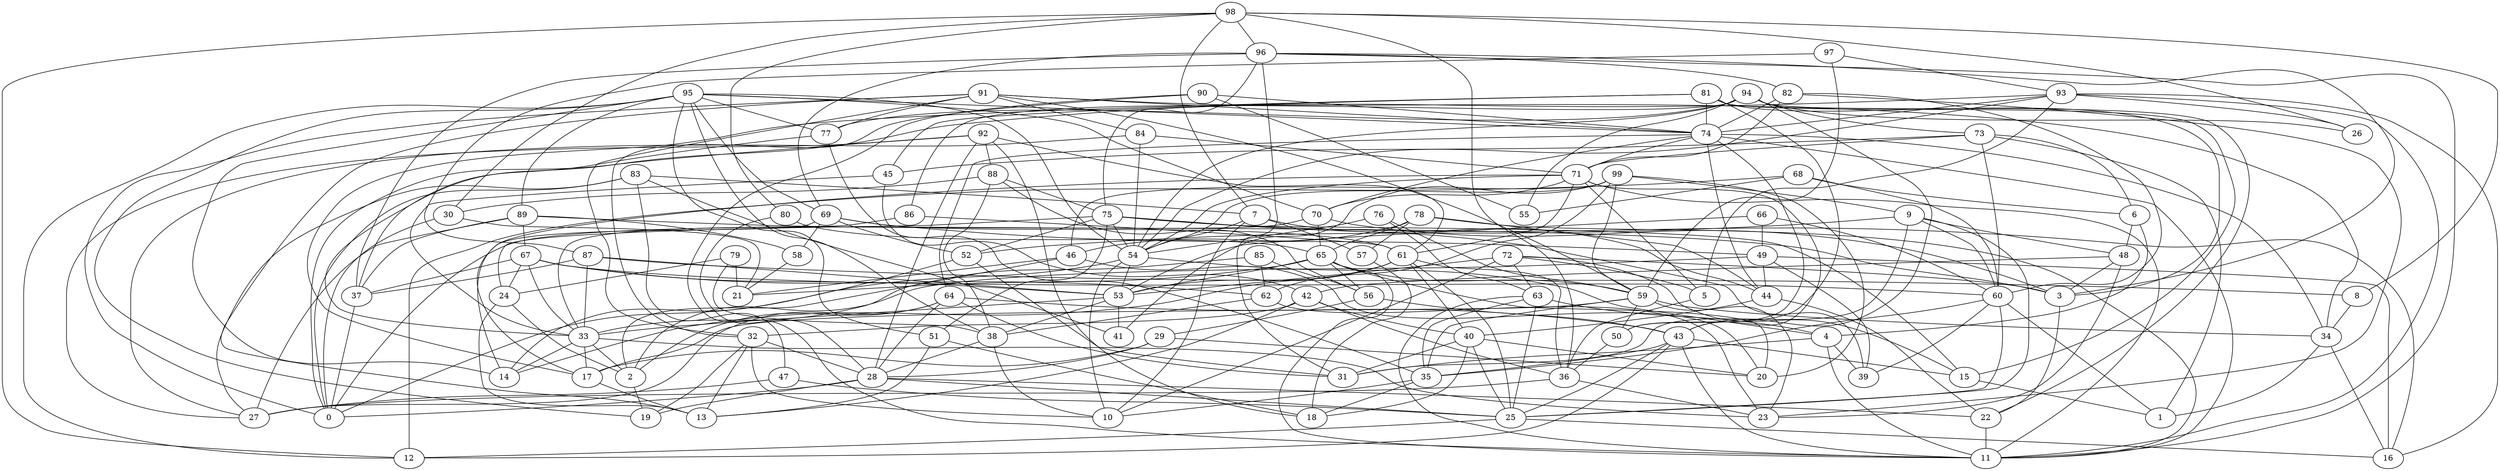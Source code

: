 digraph GG_graph {

subgraph G_graph {
edge [color = black]
"15" -> "1" [dir = none]
"51" -> "18" [dir = none]
"51" -> "13" [dir = none]
"24" -> "13" [dir = none]
"24" -> "2" [dir = none]
"97" -> "93" [dir = none]
"97" -> "87" [dir = none]
"97" -> "59" [dir = none]
"87" -> "37" [dir = none]
"87" -> "33" [dir = none]
"87" -> "8" [dir = none]
"87" -> "53" [dir = none]
"80" -> "28" [dir = none]
"80" -> "65" [dir = none]
"48" -> "3" [dir = none]
"48" -> "23" [dir = none]
"48" -> "42" [dir = none]
"83" -> "47" [dir = none]
"83" -> "27" [dir = none]
"83" -> "0" [dir = none]
"83" -> "7" [dir = none]
"83" -> "41" [dir = none]
"66" -> "60" [dir = none]
"66" -> "49" [dir = none]
"66" -> "53" [dir = none]
"70" -> "3" [dir = none]
"70" -> "65" [dir = none]
"70" -> "0" [dir = none]
"82" -> "74" [dir = none]
"82" -> "60" [dir = none]
"82" -> "23" [dir = none]
"91" -> "77" [dir = none]
"91" -> "34" [dir = none]
"91" -> "13" [dir = none]
"91" -> "59" [dir = none]
"91" -> "0" [dir = none]
"91" -> "74" [dir = none]
"91" -> "32" [dir = none]
"32" -> "13" [dir = none]
"32" -> "28" [dir = none]
"32" -> "19" [dir = none]
"32" -> "10" [dir = none]
"34" -> "1" [dir = none]
"34" -> "16" [dir = none]
"79" -> "38" [dir = none]
"79" -> "24" [dir = none]
"79" -> "21" [dir = none]
"56" -> "43" [dir = none]
"56" -> "29" [dir = none]
"75" -> "39" [dir = none]
"75" -> "16" [dir = none]
"75" -> "15" [dir = none]
"75" -> "24" [dir = none]
"75" -> "54" [dir = none]
"75" -> "52" [dir = none]
"75" -> "51" [dir = none]
"4" -> "31" [dir = none]
"4" -> "11" [dir = none]
"4" -> "39" [dir = none]
"49" -> "2" [dir = none]
"49" -> "39" [dir = none]
"49" -> "44" [dir = none]
"49" -> "16" [dir = none]
"93" -> "5" [dir = none]
"93" -> "26" [dir = none]
"93" -> "16" [dir = none]
"93" -> "33" [dir = none]
"93" -> "54" [dir = none]
"93" -> "74" [dir = none]
"93" -> "11" [dir = none]
"25" -> "12" [dir = none]
"25" -> "16" [dir = none]
"52" -> "14" [dir = none]
"52" -> "31" [dir = none]
"9" -> "48" [dir = none]
"9" -> "60" [dir = none]
"9" -> "25" [dir = none]
"9" -> "52" [dir = none]
"17" -> "13" [dir = none]
"54" -> "4" [dir = none]
"54" -> "53" [dir = none]
"54" -> "10" [dir = none]
"54" -> "0" [dir = none]
"84" -> "71" [dir = none]
"84" -> "27" [dir = none]
"84" -> "54" [dir = none]
"58" -> "21" [dir = none]
"30" -> "21" [dir = none]
"30" -> "0" [dir = none]
"71" -> "11" [dir = none]
"71" -> "17" [dir = none]
"71" -> "5" [dir = none]
"71" -> "54" [dir = none]
"71" -> "61" [dir = none]
"71" -> "43" [dir = none]
"71" -> "70" [dir = none]
"92" -> "88" [dir = none]
"92" -> "18" [dir = none]
"92" -> "0" [dir = none]
"92" -> "27" [dir = none]
"92" -> "28" [dir = none]
"92" -> "61" [dir = none]
"40" -> "20" [dir = none]
"40" -> "25" [dir = none]
"40" -> "31" [dir = none]
"40" -> "18" [dir = none]
"98" -> "26" [dir = none]
"98" -> "96" [dir = none]
"98" -> "8" [dir = none]
"98" -> "12" [dir = none]
"98" -> "36" [dir = none]
"98" -> "30" [dir = none]
"98" -> "80" [dir = none]
"98" -> "7" [dir = none]
"89" -> "58" [dir = none]
"89" -> "37" [dir = none]
"89" -> "3" [dir = none]
"89" -> "27" [dir = none]
"89" -> "67" [dir = none]
"96" -> "3" [dir = none]
"96" -> "11" [dir = none]
"96" -> "37" [dir = none]
"96" -> "82" [dir = none]
"96" -> "75" [dir = none]
"96" -> "31" [dir = none]
"96" -> "69" [dir = none]
"47" -> "27" [dir = none]
"47" -> "25" [dir = none]
"43" -> "15" [dir = none]
"43" -> "35" [dir = none]
"43" -> "11" [dir = none]
"43" -> "25" [dir = none]
"43" -> "12" [dir = none]
"63" -> "25" [dir = none]
"63" -> "11" [dir = none]
"63" -> "35" [dir = none]
"63" -> "4" [dir = none]
"36" -> "27" [dir = none]
"36" -> "23" [dir = none]
"78" -> "46" [dir = none]
"78" -> "44" [dir = none]
"78" -> "11" [dir = none]
"78" -> "65" [dir = none]
"78" -> "57" [dir = none]
"76" -> "54" [dir = none]
"76" -> "63" [dir = none]
"76" -> "59" [dir = none]
"88" -> "30" [dir = none]
"88" -> "56" [dir = none]
"88" -> "38" [dir = none]
"88" -> "75" [dir = none]
"53" -> "41" [dir = none]
"53" -> "33" [dir = none]
"53" -> "38" [dir = none]
"69" -> "14" [dir = none]
"69" -> "61" [dir = none]
"69" -> "58" [dir = none]
"69" -> "49" [dir = none]
"69" -> "52" [dir = none]
"95" -> "70" [dir = none]
"95" -> "51" [dir = none]
"95" -> "77" [dir = none]
"95" -> "12" [dir = none]
"95" -> "89" [dir = none]
"95" -> "69" [dir = none]
"95" -> "19" [dir = none]
"95" -> "74" [dir = none]
"95" -> "38" [dir = none]
"95" -> "54" [dir = none]
"95" -> "14" [dir = none]
"81" -> "45" [dir = none]
"81" -> "50" [dir = none]
"81" -> "15" [dir = none]
"81" -> "74" [dir = none]
"81" -> "17" [dir = none]
"81" -> "3" [dir = none]
"68" -> "55" [dir = none]
"68" -> "6" [dir = none]
"68" -> "12" [dir = none]
"68" -> "60" [dir = none]
"60" -> "25" [dir = none]
"60" -> "1" [dir = none]
"60" -> "35" [dir = none]
"60" -> "39" [dir = none]
"38" -> "28" [dir = none]
"38" -> "10" [dir = none]
"61" -> "25" [dir = none]
"61" -> "53" [dir = none]
"61" -> "40" [dir = none]
"61" -> "14" [dir = none]
"61" -> "36" [dir = none]
"77" -> "37" [dir = none]
"77" -> "35" [dir = none]
"2" -> "19" [dir = none]
"44" -> "40" [dir = none]
"44" -> "22" [dir = none]
"46" -> "20" [dir = none]
"46" -> "21" [dir = none]
"46" -> "2" [dir = none]
"37" -> "0" [dir = none]
"35" -> "18" [dir = none]
"35" -> "10" [dir = none]
"8" -> "34" [dir = none]
"72" -> "53" [dir = none]
"72" -> "15" [dir = none]
"72" -> "63" [dir = none]
"72" -> "10" [dir = none]
"72" -> "3" [dir = none]
"72" -> "5" [dir = none]
"7" -> "57" [dir = none]
"7" -> "10" [dir = none]
"7" -> "54" [dir = none]
"7" -> "44" [dir = none]
"65" -> "11" [dir = none]
"65" -> "21" [dir = none]
"65" -> "59" [dir = none]
"65" -> "56" [dir = none]
"65" -> "53" [dir = none]
"65" -> "20" [dir = none]
"5" -> "36" [dir = none]
"42" -> "13" [dir = none]
"42" -> "40" [dir = none]
"42" -> "36" [dir = none]
"42" -> "32" [dir = none]
"59" -> "17" [dir = none]
"59" -> "50" [dir = none]
"59" -> "35" [dir = none]
"59" -> "23" [dir = none]
"59" -> "34" [dir = none]
"67" -> "62" [dir = none]
"67" -> "33" [dir = none]
"67" -> "53" [dir = none]
"67" -> "60" [dir = none]
"67" -> "24" [dir = none]
"67" -> "37" [dir = none]
"50" -> "36" [dir = none]
"86" -> "61" [dir = none]
"86" -> "33" [dir = none]
"3" -> "22" [dir = none]
"62" -> "38" [dir = none]
"62" -> "23" [dir = none]
"45" -> "42" [dir = none]
"45" -> "33" [dir = none]
"57" -> "18" [dir = none]
"94" -> "77" [dir = none]
"94" -> "73" [dir = none]
"94" -> "26" [dir = none]
"94" -> "86" [dir = none]
"94" -> "43" [dir = none]
"94" -> "54" [dir = none]
"94" -> "22" [dir = none]
"94" -> "55" [dir = none]
"90" -> "32" [dir = none]
"90" -> "55" [dir = none]
"90" -> "11" [dir = none]
"90" -> "74" [dir = none]
"64" -> "2" [dir = none]
"64" -> "31" [dir = none]
"64" -> "28" [dir = none]
"64" -> "27" [dir = none]
"64" -> "43" [dir = none]
"28" -> "19" [dir = none]
"28" -> "0" [dir = none]
"28" -> "25" [dir = none]
"28" -> "22" [dir = none]
"74" -> "34" [dir = none]
"74" -> "44" [dir = none]
"74" -> "50" [dir = none]
"74" -> "70" [dir = none]
"74" -> "11" [dir = none]
"74" -> "71" [dir = none]
"74" -> "64" [dir = none]
"73" -> "60" [dir = none]
"73" -> "6" [dir = none]
"73" -> "71" [dir = none]
"73" -> "1" [dir = none]
"73" -> "45" [dir = none]
"6" -> "48" [dir = none]
"6" -> "4" [dir = none]
"33" -> "17" [dir = none]
"33" -> "23" [dir = none]
"33" -> "14" [dir = none]
"33" -> "2" [dir = none]
"99" -> "41" [dir = none]
"99" -> "59" [dir = none]
"99" -> "20" [dir = none]
"99" -> "46" [dir = none]
"99" -> "54" [dir = none]
"99" -> "62" [dir = none]
"99" -> "9" [dir = none]
"29" -> "28" [dir = none]
"29" -> "17" [dir = none]
"29" -> "20" [dir = none]
"85" -> "62" [dir = none]
"85" -> "33" [dir = none]
"85" -> "56" [dir = none]
"22" -> "11" [dir = none]
"91" -> "84" [dir = none]
"9" -> "31" [dir = none]
"82" -> "71" [dir = none]
}

}
